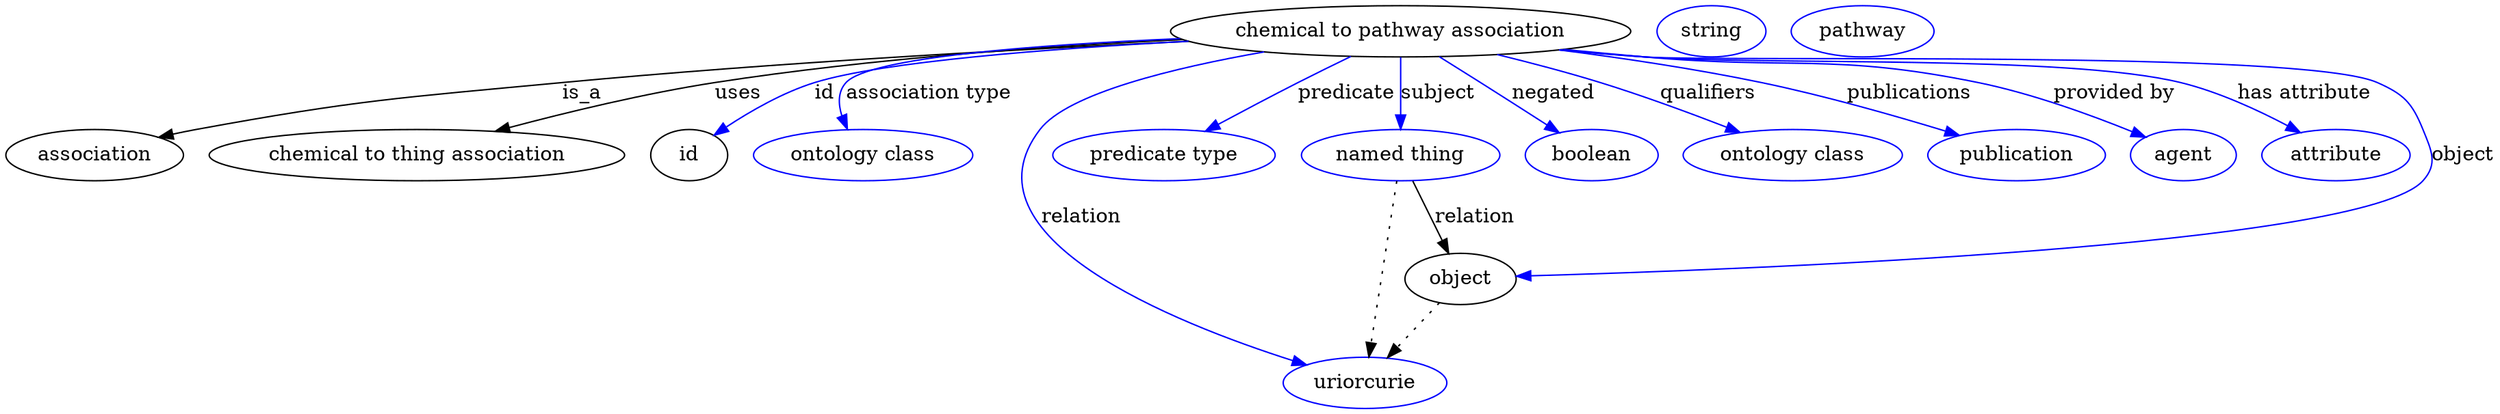 digraph {
	graph [bb="0,0,1445,283"];
	node [label="\N"];
	"chemical to pathway association"	 [height=0.5,
		label="chemical to pathway association",
		pos="810.05,265",
		width=3.5025];
	association	 [height=0.5,
		pos="50.046,178",
		width=1.3902];
	"chemical to pathway association" -> association	 [label=is_a,
		lp="339.05,221.5",
		pos="e,86.962,190.17 695.35,257.43 575.82,249.36 396.58,236.71 328.05,229 230.23,217.99 205.04,217.75 109.05,196 104.99,195.08 100.81,\
194.03 96.635,192.9"];
	"chemical to thing association"	 [height=0.5,
		pos="232.05,178",
		width=3.1775];
	"chemical to pathway association" -> "chemical to thing association"	 [label=uses,
		lp="426.05,221.5",
		pos="e,280.91,194.32 689.26,259.75 610.43,254.92 505.53,245.83 414.05,229 372.16,221.29 325.96,208.29 290.59,197.34"];
	id	 [height=0.5,
		pos="391.05,178",
		width=0.75];
	"chemical to pathway association" -> id	 [color=blue,
		label=id,
		lp="477.55,221.5",
		pos="e,408.17,192.08 693.06,258.17 612,252.38 511.77,242.78 472.05,229 451.97,222.03 431.73,209.3 416.51,198.3",
		style=solid];
	"association type"	 [color=blue,
		height=0.5,
		label="ontology class",
		pos="498.05,178",
		width=1.7151];
	"chemical to pathway association" -> "association type"	 [color=blue,
		label="association type",
		lp="536.05,221.5",
		pos="e,489.67,196.13 690.54,259.07 606.05,253.61 505.49,244.05 492.05,229 486.47,222.76 485.79,214.24 487.16,205.95",
		style=solid];
	subject	 [color=blue,
		height=0.5,
		label="named thing",
		pos="810.05,178",
		width=1.5346];
	"chemical to pathway association" -> subject	 [color=blue,
		label=subject,
		lp="829.55,221.5",
		pos="e,810.05,196 810.05,246.97 810.05,235.19 810.05,219.56 810.05,206.16",
		style=solid];
	predicate	 [color=blue,
		height=0.5,
		label="predicate type",
		pos="676.05,178",
		width=1.679];
	"chemical to pathway association" -> predicate	 [color=blue,
		label=predicate,
		lp="777.05,221.5",
		pos="e,701.31,194.4 782.93,247.39 761.86,233.72 732.53,214.67 709.92,199.99",
		style=solid];
	relation	 [color=blue,
		height=0.5,
		label=uriorcurie,
		pos="786.05,18",
		width=1.2638];
	"chemical to pathway association" -> relation	 [color=blue,
		label=relation,
		lp="630.05,134.5",
		pos="e,753.89,30.821 739.11,250.09 687.11,237.56 622.92,218.17 607.05,196 559.13,129.1 677.8,64.58 744.46,34.938",
		style=solid];
	negated	 [color=blue,
		height=0.5,
		label=boolean,
		pos="922.05,178",
		width=1.0652];
	"chemical to pathway association" -> negated	 [color=blue,
		label=negated,
		lp="894.55,221.5",
		pos="e,902.14,193.46 832.98,247.18 850.71,233.41 875.32,214.29 894.19,199.64",
		style=solid];
	qualifiers	 [color=blue,
		height=0.5,
		label="ontology class",
		pos="1040,178",
		width=1.7151];
	"chemical to pathway association" -> qualifiers	 [color=blue,
		label=qualifiers,
		lp="983.05,221.5",
		pos="e,1006.5,193.18 863.24,248.61 881.38,242.75 901.7,235.88 920.05,229 945.91,219.29 974.4,207.25 997.12,197.3",
		style=solid];
	publications	 [color=blue,
		height=0.5,
		label=publication,
		pos="1170,178",
		width=1.3902];
	"chemical to pathway association" -> publications	 [color=blue,
		label=publications,
		lp="1099.5,221.5",
		pos="e,1134.9,190.96 898.29,252.09 934.14,246.13 975.8,238.3 1013,229 1051.4,219.41 1094.1,205.33 1125.2,194.39",
		style=solid];
	"provided by"	 [color=blue,
		height=0.5,
		label=agent,
		pos="1268,178",
		width=0.83048];
	"chemical to pathway association" -> "provided by"	 [color=blue,
		label="provided by",
		lp="1219,221.5",
		pos="e,1244.6,189.66 900.76,252.41 915.55,250.5 930.71,248.63 945.05,247 1030.2,237.33 1053.4,247.62 1137,229 1171.7,221.29 1209.2,205.88 \
1235.2,194.01",
		style=solid];
	"has attribute"	 [color=blue,
		height=0.5,
		label=attribute,
		pos="1356,178",
		width=1.1193];
	"chemical to pathway association" -> "has attribute"	 [color=blue,
		label="has attribute",
		lp="1326.5,221.5",
		pos="e,1333.3,193.06 898.89,252.19 914.26,250.25 930.1,248.43 945.05,247 1014,240.42 1189.2,247.11 1256,229 1280.3,222.43 1305.5,209.54 \
1324.5,198.37",
		style=solid];
	object	 [height=0.5,
		pos="846.05,91",
		width=0.9027];
	"chemical to pathway association" -> object	 [color=blue,
		label=object,
		lp="1428,178",
		pos="e,878.57,92.549 898.15,252.1 913.75,250.14 929.85,248.34 945.05,247 991.46,242.92 1320.4,245.43 1364,229 1385.9,220.75 1394.9,217.1 \
1405,196 1412,181.57 1415.6,171.99 1405,160 1370.9,121.38 1013.8,99.57 888.88,93.078",
		style=solid];
	association_id	 [color=blue,
		height=0.5,
		label=string,
		pos="985.05,265",
		width=0.84854];
	subject -> relation	 [pos="e,788.78,36.223 807.34,159.96 803.2,132.35 795.25,79.375 790.32,46.525",
		style=dotted];
	subject -> object	 [label=relation,
		lp="852.05,134.5",
		pos="e,838.72,108.71 817.5,159.97 822.51,147.88 829.19,131.73 834.83,118.09"];
	object -> relation	 [pos="e,800.23,35.261 832.43,74.435 824.85,65.207 815.25,53.528 806.75,43.191",
		style=dotted];
	"chemical to pathway association_object"	 [color=blue,
		height=0.5,
		label=pathway,
		pos="1074,265",
		width=1.1193];
}
